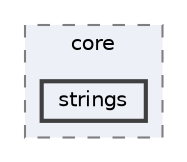 digraph "env/lib/python3.12/site-packages/pandas/core/strings"
{
 // LATEX_PDF_SIZE
  bgcolor="transparent";
  edge [fontname=Helvetica,fontsize=10,labelfontname=Helvetica,labelfontsize=10];
  node [fontname=Helvetica,fontsize=10,shape=box,height=0.2,width=0.4];
  compound=true
  subgraph clusterdir_31792a3007890580b4f4b8320b76944b {
    graph [ bgcolor="#edf0f7", pencolor="grey50", label="core", fontname=Helvetica,fontsize=10 style="filled,dashed", URL="dir_31792a3007890580b4f4b8320b76944b.html",tooltip=""]
  dir_8c0239e6caf5d51c2a6804d6d2463031 [label="strings", fillcolor="#edf0f7", color="grey25", style="filled,bold", URL="dir_8c0239e6caf5d51c2a6804d6d2463031.html",tooltip=""];
  }
}
